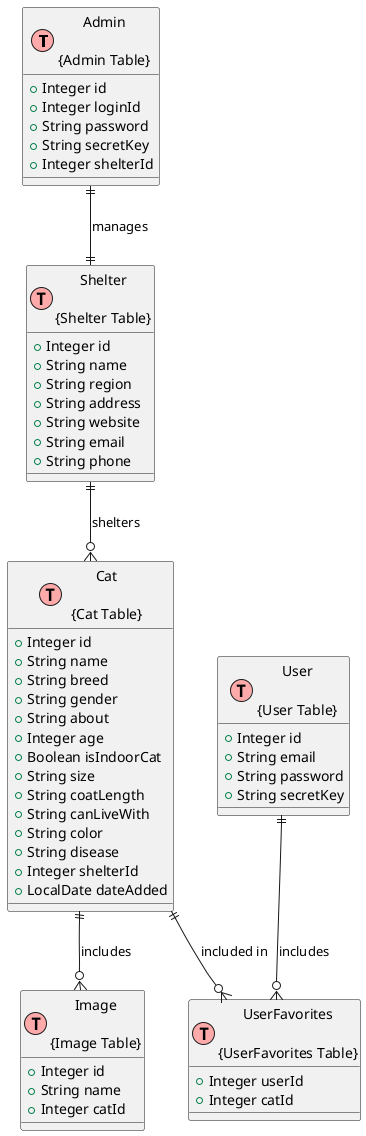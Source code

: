 @startuml
!define TABLE(tableName, description) class tableName as "tableName\n\n{description}" << (T,#FFAAAA) >>

TABLE(Admin, "Admin Table") {
    + Integer id
    + Integer loginId
    + String password
    + String secretKey
    + Integer shelterId
}

TABLE(Cat, "Cat Table") {
    + Integer id
    + String name
    + String breed
    + String gender
    + String about
    + Integer age
    + Boolean isIndoorCat
    + String size
    + String coatLength
    + String canLiveWith
    + String color
    + String disease
    + Integer shelterId
    + LocalDate dateAdded
}

TABLE(Image, "Image Table") {
    + Integer id
    + String name
    + Integer catId
}

TABLE(Shelter, "Shelter Table") {
    + Integer id
    + String name
    + String region
    + String address
    + String website
    + String email
    + String phone
}

TABLE(User, "User Table") {
    + Integer id
    + String email
    + String password
    + String secretKey
}

TABLE(UserFavorites, "UserFavorites Table") {
    + Integer userId
    + Integer catId
}
Admin ||--|| Shelter : "manages"
Shelter ||--o{ Cat : "shelters"
Cat ||--o{ Image : "includes"
User ||--o{ UserFavorites : "includes"
Cat ||--o{ UserFavorites : "included in"

@enduml
